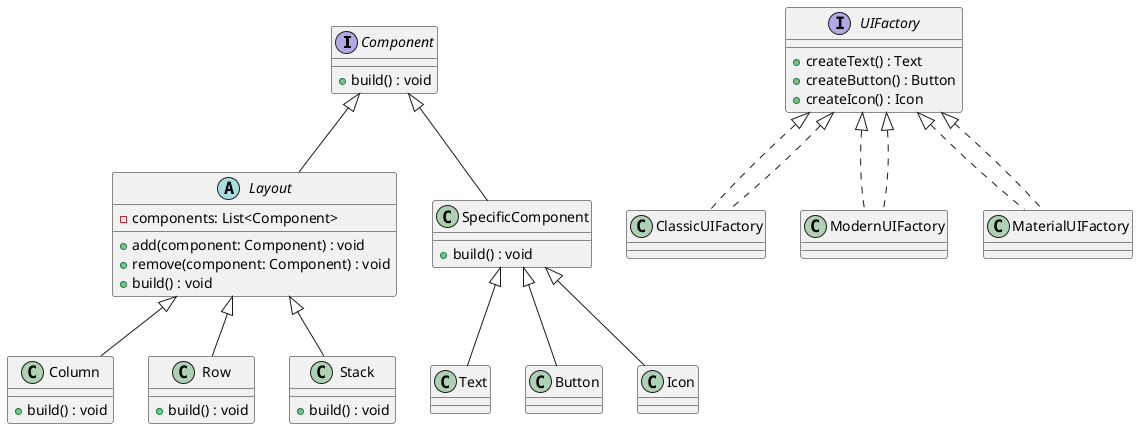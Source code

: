@startuml
interface Component {
    +build() : void
}

Component <|-- Layout
Component <|-- SpecificComponent

abstract class Layout {
    - components: List<Component>
    + add(component: Component) : void
    + remove(component: Component) : void
    + build() : void
}

class Column extends Layout {
    + build() : void
}

class Row extends Layout {
    + build() : void
}

class Stack extends Layout {
    + build() : void
}

class SpecificComponent {
    + build() : void
}

SpecificComponent <|-- Text
SpecificComponent <|-- Button
SpecificComponent <|-- Icon

interface UIFactory {
    + createText() : Text
    + createButton() : Button
    + createIcon() : Icon
}

class ClassicUIFactory implements UIFactory
class ModernUIFactory implements UIFactory
class MaterialUIFactory implements UIFactory

UIFactory <|.. ClassicUIFactory
UIFactory <|.. ModernUIFactory
UIFactory <|.. MaterialUIFactory
@enduml
